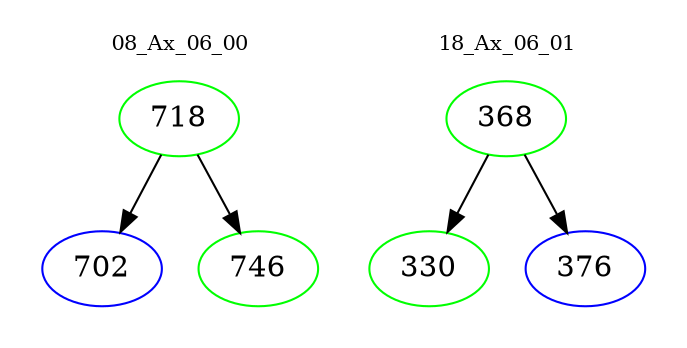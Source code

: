 digraph{
subgraph cluster_0 {
color = white
label = "08_Ax_06_00";
fontsize=10;
T0_718 [label="718", color="green"]
T0_718 -> T0_702 [color="black"]
T0_702 [label="702", color="blue"]
T0_718 -> T0_746 [color="black"]
T0_746 [label="746", color="green"]
}
subgraph cluster_1 {
color = white
label = "18_Ax_06_01";
fontsize=10;
T1_368 [label="368", color="green"]
T1_368 -> T1_330 [color="black"]
T1_330 [label="330", color="green"]
T1_368 -> T1_376 [color="black"]
T1_376 [label="376", color="blue"]
}
}
